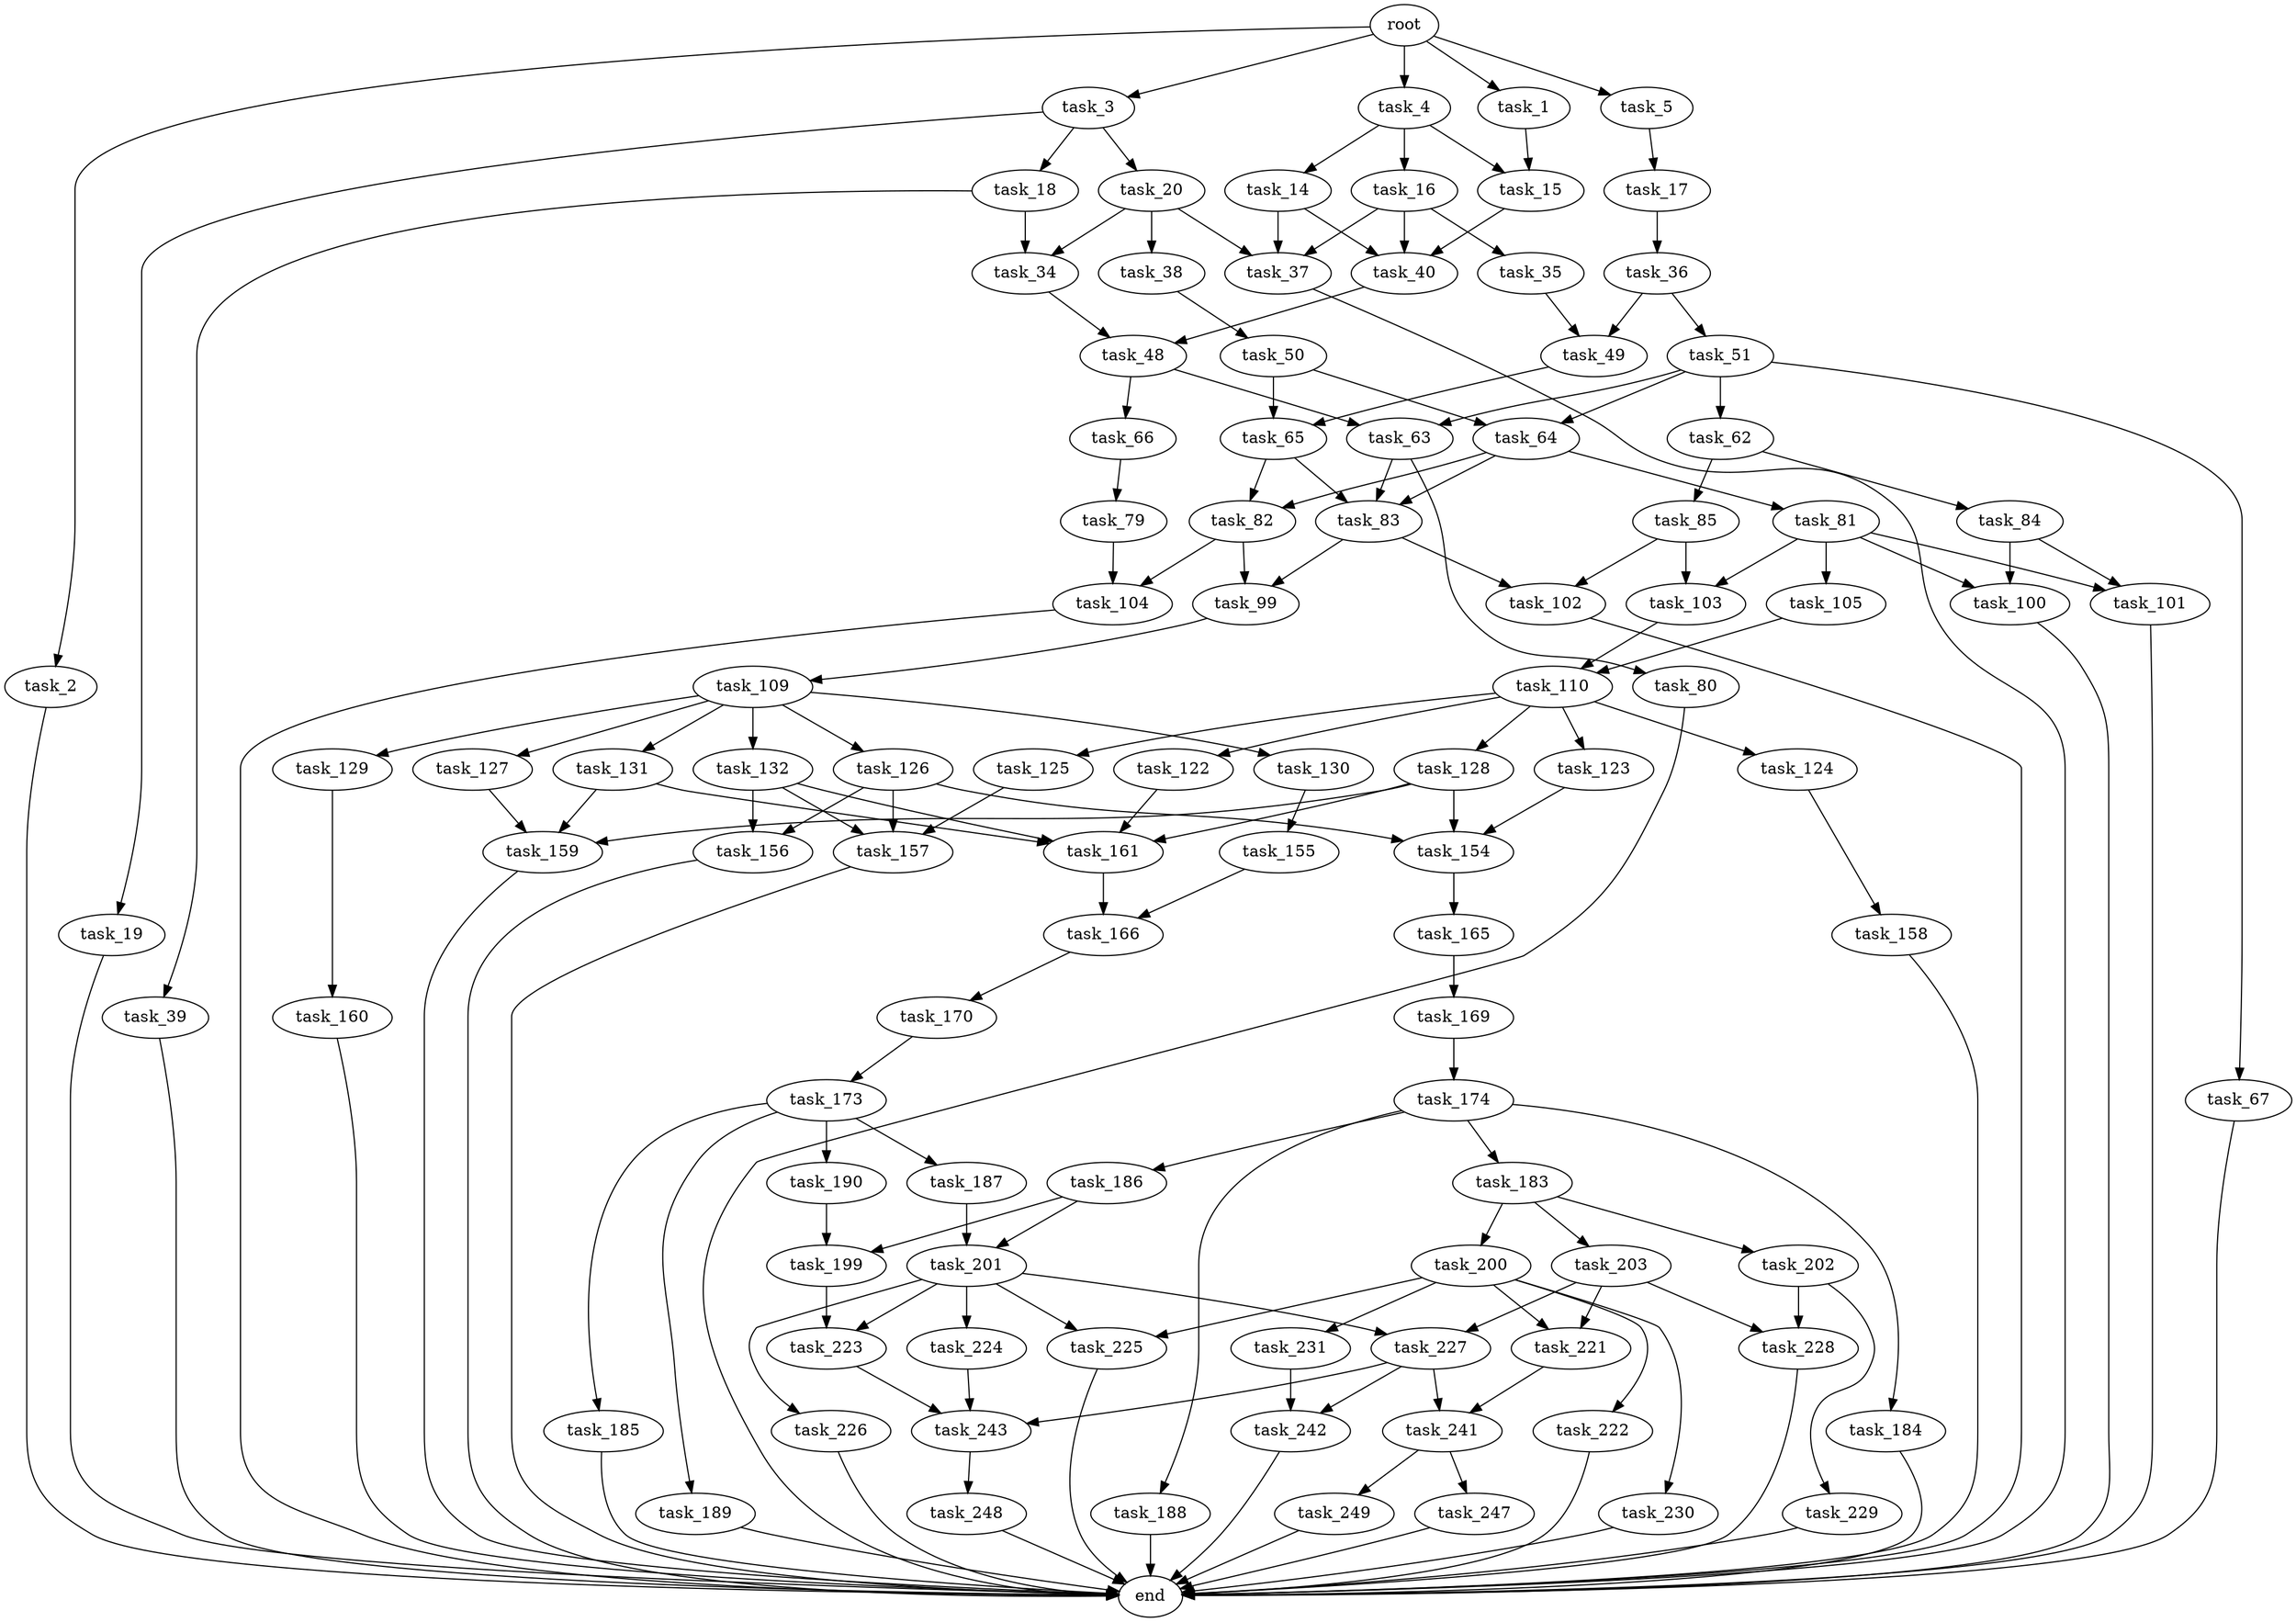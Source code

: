 digraph G {
  root [size="0.000000"];
  task_1 [size="2286598189.000000"];
  task_2 [size="316268899089.000000"];
  task_3 [size="1605173656.000000"];
  task_4 [size="8589934592.000000"];
  task_5 [size="368293445632.000000"];
  task_14 [size="8002443740.000000"];
  task_15 [size="135884392272.000000"];
  task_16 [size="31472441818.000000"];
  task_17 [size="68719476736.000000"];
  task_18 [size="2844335110.000000"];
  task_19 [size="19626186435.000000"];
  task_20 [size="180479781152.000000"];
  task_34 [size="8589934592.000000"];
  task_35 [size="80030360638.000000"];
  task_36 [size="134217728000.000000"];
  task_37 [size="4578681182.000000"];
  task_38 [size="782757789696.000000"];
  task_39 [size="3589520358.000000"];
  task_40 [size="1073741824000.000000"];
  task_48 [size="24383931089.000000"];
  task_49 [size="16178593359.000000"];
  task_50 [size="347830024441.000000"];
  task_51 [size="4758552313.000000"];
  task_62 [size="549755813888.000000"];
  task_63 [size="1777437208.000000"];
  task_64 [size="28991029248.000000"];
  task_65 [size="28991029248.000000"];
  task_66 [size="28991029248.000000"];
  task_67 [size="117355100957.000000"];
  task_79 [size="17793637551.000000"];
  task_80 [size="40765618586.000000"];
  task_81 [size="16358807343.000000"];
  task_82 [size="782757789696.000000"];
  task_83 [size="136080256584.000000"];
  task_84 [size="1118414560645.000000"];
  task_85 [size="621895072878.000000"];
  task_99 [size="9318305026.000000"];
  task_100 [size="6608941285.000000"];
  task_101 [size="368293445632.000000"];
  task_102 [size="5850173182.000000"];
  task_103 [size="424618059313.000000"];
  task_104 [size="112472540093.000000"];
  task_105 [size="9196693085.000000"];
  task_109 [size="549755813888.000000"];
  task_110 [size="134217728000.000000"];
  task_122 [size="549755813888.000000"];
  task_123 [size="1073741824000.000000"];
  task_124 [size="368293445632.000000"];
  task_125 [size="1392090423.000000"];
  task_126 [size="21817860291.000000"];
  task_127 [size="168619353093.000000"];
  task_128 [size="608175277152.000000"];
  task_129 [size="32917972735.000000"];
  task_130 [size="9142846394.000000"];
  task_131 [size="181945822011.000000"];
  task_132 [size="16507127622.000000"];
  task_154 [size="4926472228.000000"];
  task_155 [size="293043118743.000000"];
  task_156 [size="24637701921.000000"];
  task_157 [size="134217728000.000000"];
  task_158 [size="134217728000.000000"];
  task_159 [size="1321203365465.000000"];
  task_160 [size="231928233984.000000"];
  task_161 [size="55488777071.000000"];
  task_165 [size="71507195891.000000"];
  task_166 [size="1398134687.000000"];
  task_169 [size="253715792232.000000"];
  task_170 [size="1073741824000.000000"];
  task_173 [size="236555553040.000000"];
  task_174 [size="479426711.000000"];
  task_183 [size="549755813888.000000"];
  task_184 [size="87982448428.000000"];
  task_185 [size="289380143407.000000"];
  task_186 [size="1115722547412.000000"];
  task_187 [size="2303591731.000000"];
  task_188 [size="549755813888.000000"];
  task_189 [size="8589934592.000000"];
  task_190 [size="134217728000.000000"];
  task_199 [size="14090177909.000000"];
  task_200 [size="2010801345.000000"];
  task_201 [size="19249986586.000000"];
  task_202 [size="782757789696.000000"];
  task_203 [size="782757789696.000000"];
  task_221 [size="4736928283.000000"];
  task_222 [size="3711451111.000000"];
  task_223 [size="231928233984.000000"];
  task_224 [size="549755813888.000000"];
  task_225 [size="4448955502.000000"];
  task_226 [size="212630676987.000000"];
  task_227 [size="20586003356.000000"];
  task_228 [size="570741502013.000000"];
  task_229 [size="28991029248.000000"];
  task_230 [size="549755813888.000000"];
  task_231 [size="368293445632.000000"];
  task_241 [size="66800430672.000000"];
  task_242 [size="1073741824000.000000"];
  task_243 [size="13782811159.000000"];
  task_247 [size="12740820635.000000"];
  task_248 [size="5378011280.000000"];
  task_249 [size="163512963816.000000"];
  end [size="0.000000"];

  root -> task_1 [size="1.000000"];
  root -> task_2 [size="1.000000"];
  root -> task_3 [size="1.000000"];
  root -> task_4 [size="1.000000"];
  root -> task_5 [size="1.000000"];
  task_1 -> task_15 [size="75497472.000000"];
  task_2 -> end [size="1.000000"];
  task_3 -> task_18 [size="33554432.000000"];
  task_3 -> task_19 [size="33554432.000000"];
  task_3 -> task_20 [size="33554432.000000"];
  task_4 -> task_14 [size="33554432.000000"];
  task_4 -> task_15 [size="33554432.000000"];
  task_4 -> task_16 [size="33554432.000000"];
  task_5 -> task_17 [size="411041792.000000"];
  task_14 -> task_37 [size="301989888.000000"];
  task_14 -> task_40 [size="301989888.000000"];
  task_15 -> task_40 [size="411041792.000000"];
  task_16 -> task_35 [size="679477248.000000"];
  task_16 -> task_37 [size="679477248.000000"];
  task_16 -> task_40 [size="679477248.000000"];
  task_17 -> task_36 [size="134217728.000000"];
  task_18 -> task_34 [size="209715200.000000"];
  task_18 -> task_39 [size="209715200.000000"];
  task_19 -> end [size="1.000000"];
  task_20 -> task_34 [size="209715200.000000"];
  task_20 -> task_37 [size="209715200.000000"];
  task_20 -> task_38 [size="209715200.000000"];
  task_34 -> task_48 [size="33554432.000000"];
  task_35 -> task_49 [size="75497472.000000"];
  task_36 -> task_49 [size="209715200.000000"];
  task_36 -> task_51 [size="209715200.000000"];
  task_37 -> end [size="1.000000"];
  task_38 -> task_50 [size="679477248.000000"];
  task_39 -> end [size="1.000000"];
  task_40 -> task_48 [size="838860800.000000"];
  task_48 -> task_63 [size="679477248.000000"];
  task_48 -> task_66 [size="679477248.000000"];
  task_49 -> task_65 [size="838860800.000000"];
  task_50 -> task_64 [size="536870912.000000"];
  task_50 -> task_65 [size="536870912.000000"];
  task_51 -> task_62 [size="75497472.000000"];
  task_51 -> task_63 [size="75497472.000000"];
  task_51 -> task_64 [size="75497472.000000"];
  task_51 -> task_67 [size="75497472.000000"];
  task_62 -> task_84 [size="536870912.000000"];
  task_62 -> task_85 [size="536870912.000000"];
  task_63 -> task_80 [size="33554432.000000"];
  task_63 -> task_83 [size="33554432.000000"];
  task_64 -> task_81 [size="75497472.000000"];
  task_64 -> task_82 [size="75497472.000000"];
  task_64 -> task_83 [size="75497472.000000"];
  task_65 -> task_82 [size="75497472.000000"];
  task_65 -> task_83 [size="75497472.000000"];
  task_66 -> task_79 [size="75497472.000000"];
  task_67 -> end [size="1.000000"];
  task_79 -> task_104 [size="75497472.000000"];
  task_80 -> end [size="1.000000"];
  task_81 -> task_100 [size="33554432.000000"];
  task_81 -> task_101 [size="33554432.000000"];
  task_81 -> task_103 [size="33554432.000000"];
  task_81 -> task_105 [size="33554432.000000"];
  task_82 -> task_99 [size="679477248.000000"];
  task_82 -> task_104 [size="679477248.000000"];
  task_83 -> task_99 [size="209715200.000000"];
  task_83 -> task_102 [size="209715200.000000"];
  task_84 -> task_100 [size="679477248.000000"];
  task_84 -> task_101 [size="679477248.000000"];
  task_85 -> task_102 [size="679477248.000000"];
  task_85 -> task_103 [size="679477248.000000"];
  task_99 -> task_109 [size="209715200.000000"];
  task_100 -> end [size="1.000000"];
  task_101 -> end [size="1.000000"];
  task_102 -> end [size="1.000000"];
  task_103 -> task_110 [size="679477248.000000"];
  task_104 -> end [size="1.000000"];
  task_105 -> task_110 [size="301989888.000000"];
  task_109 -> task_126 [size="536870912.000000"];
  task_109 -> task_127 [size="536870912.000000"];
  task_109 -> task_129 [size="536870912.000000"];
  task_109 -> task_130 [size="536870912.000000"];
  task_109 -> task_131 [size="536870912.000000"];
  task_109 -> task_132 [size="536870912.000000"];
  task_110 -> task_122 [size="209715200.000000"];
  task_110 -> task_123 [size="209715200.000000"];
  task_110 -> task_124 [size="209715200.000000"];
  task_110 -> task_125 [size="209715200.000000"];
  task_110 -> task_128 [size="209715200.000000"];
  task_122 -> task_161 [size="536870912.000000"];
  task_123 -> task_154 [size="838860800.000000"];
  task_124 -> task_158 [size="411041792.000000"];
  task_125 -> task_157 [size="134217728.000000"];
  task_126 -> task_154 [size="411041792.000000"];
  task_126 -> task_156 [size="411041792.000000"];
  task_126 -> task_157 [size="411041792.000000"];
  task_127 -> task_159 [size="209715200.000000"];
  task_128 -> task_154 [size="411041792.000000"];
  task_128 -> task_159 [size="411041792.000000"];
  task_128 -> task_161 [size="411041792.000000"];
  task_129 -> task_160 [size="33554432.000000"];
  task_130 -> task_155 [size="209715200.000000"];
  task_131 -> task_159 [size="301989888.000000"];
  task_131 -> task_161 [size="301989888.000000"];
  task_132 -> task_156 [size="411041792.000000"];
  task_132 -> task_157 [size="411041792.000000"];
  task_132 -> task_161 [size="411041792.000000"];
  task_154 -> task_165 [size="134217728.000000"];
  task_155 -> task_166 [size="209715200.000000"];
  task_156 -> end [size="1.000000"];
  task_157 -> end [size="1.000000"];
  task_158 -> end [size="1.000000"];
  task_159 -> end [size="1.000000"];
  task_160 -> end [size="1.000000"];
  task_161 -> task_166 [size="75497472.000000"];
  task_165 -> task_169 [size="209715200.000000"];
  task_166 -> task_170 [size="75497472.000000"];
  task_169 -> task_174 [size="838860800.000000"];
  task_170 -> task_173 [size="838860800.000000"];
  task_173 -> task_185 [size="838860800.000000"];
  task_173 -> task_187 [size="838860800.000000"];
  task_173 -> task_189 [size="838860800.000000"];
  task_173 -> task_190 [size="838860800.000000"];
  task_174 -> task_183 [size="33554432.000000"];
  task_174 -> task_184 [size="33554432.000000"];
  task_174 -> task_186 [size="33554432.000000"];
  task_174 -> task_188 [size="33554432.000000"];
  task_183 -> task_200 [size="536870912.000000"];
  task_183 -> task_202 [size="536870912.000000"];
  task_183 -> task_203 [size="536870912.000000"];
  task_184 -> end [size="1.000000"];
  task_185 -> end [size="1.000000"];
  task_186 -> task_199 [size="838860800.000000"];
  task_186 -> task_201 [size="838860800.000000"];
  task_187 -> task_201 [size="75497472.000000"];
  task_188 -> end [size="1.000000"];
  task_189 -> end [size="1.000000"];
  task_190 -> task_199 [size="209715200.000000"];
  task_199 -> task_223 [size="679477248.000000"];
  task_200 -> task_221 [size="75497472.000000"];
  task_200 -> task_222 [size="75497472.000000"];
  task_200 -> task_225 [size="75497472.000000"];
  task_200 -> task_230 [size="75497472.000000"];
  task_200 -> task_231 [size="75497472.000000"];
  task_201 -> task_223 [size="838860800.000000"];
  task_201 -> task_224 [size="838860800.000000"];
  task_201 -> task_225 [size="838860800.000000"];
  task_201 -> task_226 [size="838860800.000000"];
  task_201 -> task_227 [size="838860800.000000"];
  task_202 -> task_228 [size="679477248.000000"];
  task_202 -> task_229 [size="679477248.000000"];
  task_203 -> task_221 [size="679477248.000000"];
  task_203 -> task_227 [size="679477248.000000"];
  task_203 -> task_228 [size="679477248.000000"];
  task_221 -> task_241 [size="411041792.000000"];
  task_222 -> end [size="1.000000"];
  task_223 -> task_243 [size="301989888.000000"];
  task_224 -> task_243 [size="536870912.000000"];
  task_225 -> end [size="1.000000"];
  task_226 -> end [size="1.000000"];
  task_227 -> task_241 [size="679477248.000000"];
  task_227 -> task_242 [size="679477248.000000"];
  task_227 -> task_243 [size="679477248.000000"];
  task_228 -> end [size="1.000000"];
  task_229 -> end [size="1.000000"];
  task_230 -> end [size="1.000000"];
  task_231 -> task_242 [size="411041792.000000"];
  task_241 -> task_247 [size="75497472.000000"];
  task_241 -> task_249 [size="75497472.000000"];
  task_242 -> end [size="1.000000"];
  task_243 -> task_248 [size="33554432.000000"];
  task_247 -> end [size="1.000000"];
  task_248 -> end [size="1.000000"];
  task_249 -> end [size="1.000000"];
}
